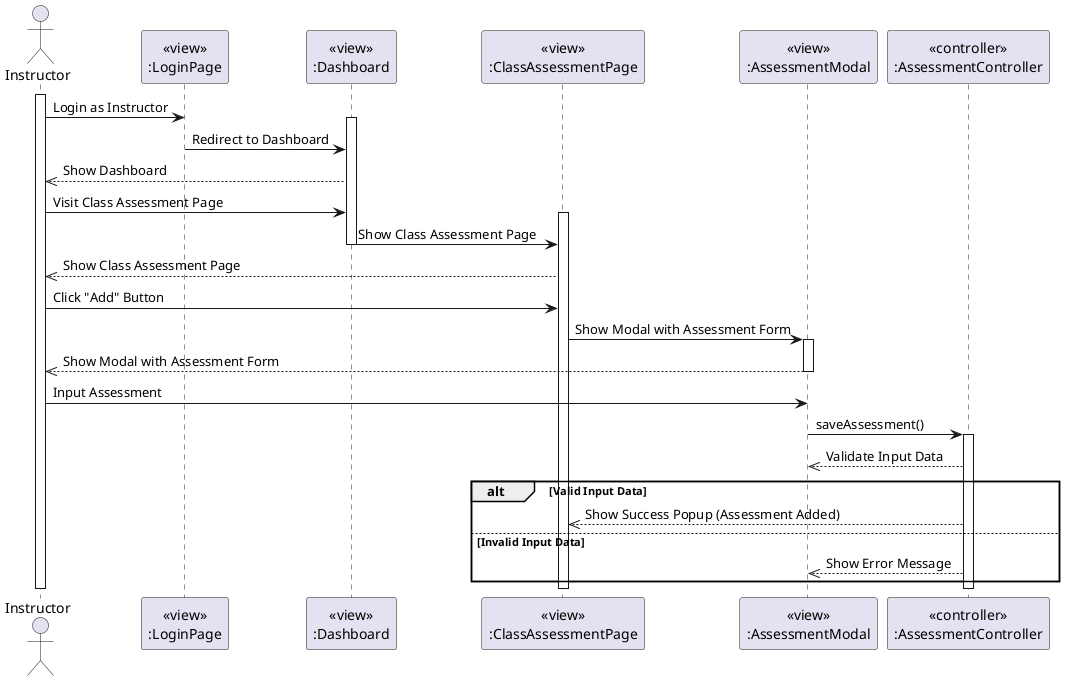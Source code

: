 @startuml AddAssessment
actor Instructor
participant LoginPageView [
  <<view>>
  :LoginPage
]

participant DashboardView [
  <<view>>
  :Dashboard
]

participant ClassAssessmentPageView [
  <<view>>
  :ClassAssessmentPage
]

participant AssessmentModalView [
  <<view>>
  :AssessmentModal
]

participant AssessmentController [
  <<controller>>
  :AssessmentController
]

activate Instructor
Instructor -> LoginPageView: Login as Instructor
activate DashboardView
LoginPageView -> DashboardView: Redirect to Dashboard
deactivate LoginPageView

DashboardView -->> Instructor: Show Dashboard

Instructor -> DashboardView: Visit Class Assessment Page
activate ClassAssessmentPageView
DashboardView -> ClassAssessmentPageView: Show Class Assessment Page
deactivate DashboardView

ClassAssessmentPageView -->> Instructor: Show Class Assessment Page

Instructor -> ClassAssessmentPageView: Click "Add" Button
ClassAssessmentPageView -> AssessmentModalView: Show Modal with Assessment Form
activate AssessmentModalView
AssessmentModalView -->> Instructor: Show Modal with Assessment Form
deactivate AssessmentModalView

Instructor -> AssessmentModalView: Input Assessment
AssessmentModalView -> AssessmentController: saveAssessment()
activate AssessmentController
AssessmentController -->> AssessmentModalView: Validate Input Data
alt Valid Input Data
    AssessmentController -->> ClassAssessmentPageView: Show Success Popup (Assessment Added)
else Invalid Input Data
    AssessmentController -->> AssessmentModalView: Show Error Message
end

deactivate Instructor
deactivate ClassAssessmentPageView
deactivate AssessmentModalView
deactivate AssessmentController
@enduml
